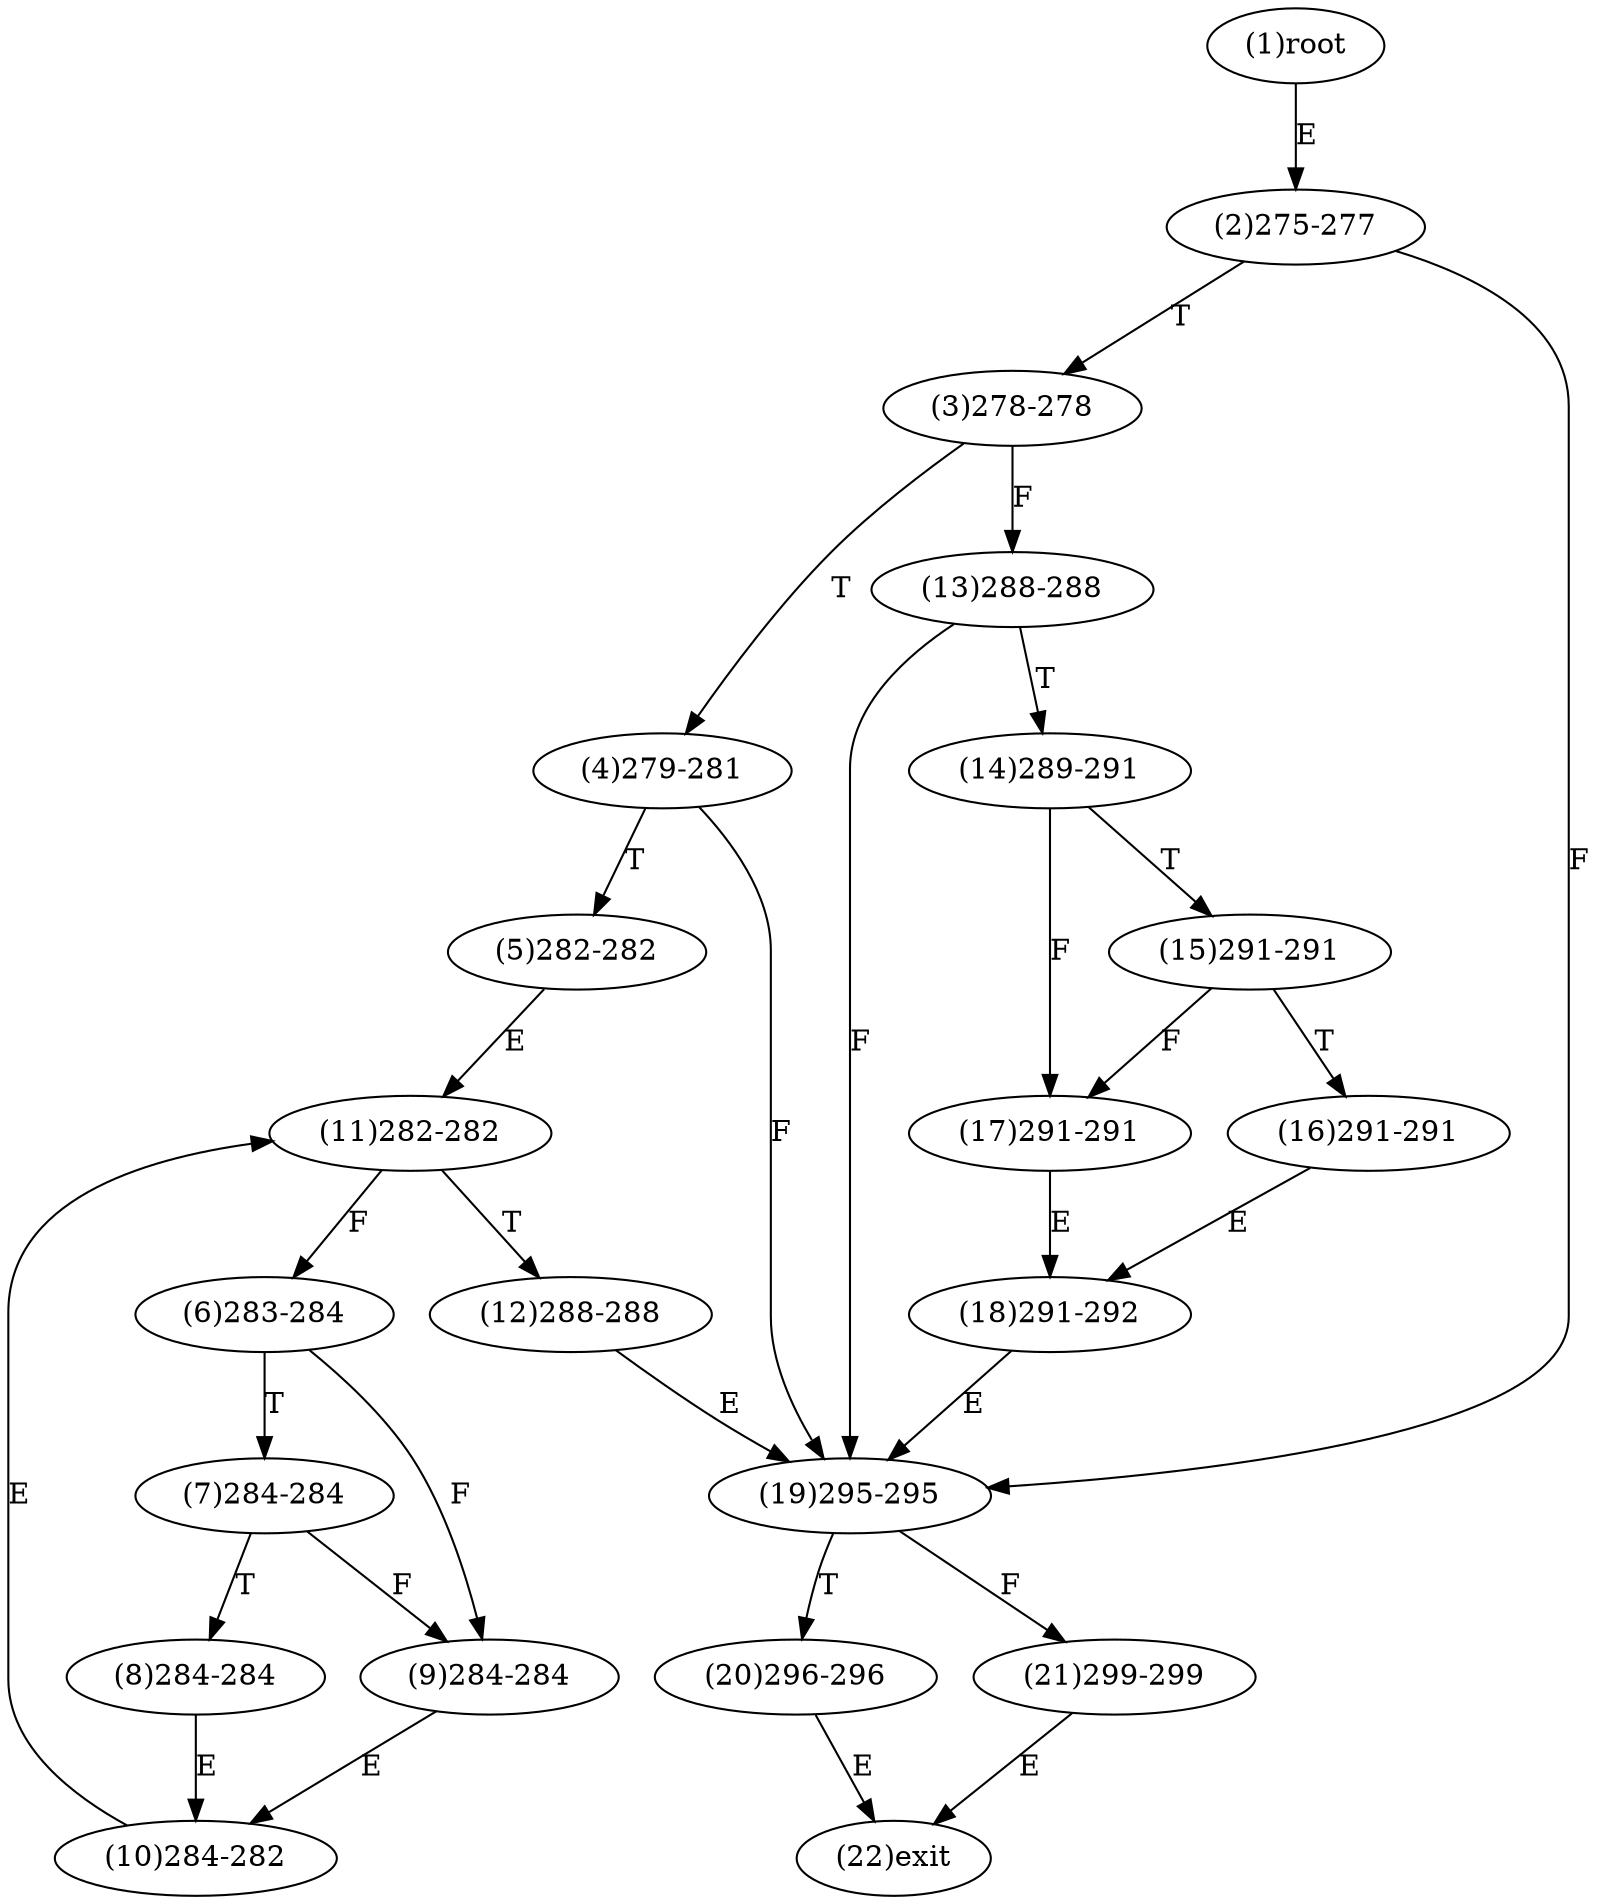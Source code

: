 digraph "" { 
1[ label="(1)root"];
2[ label="(2)275-277"];
3[ label="(3)278-278"];
4[ label="(4)279-281"];
5[ label="(5)282-282"];
6[ label="(6)283-284"];
7[ label="(7)284-284"];
8[ label="(8)284-284"];
9[ label="(9)284-284"];
10[ label="(10)284-282"];
11[ label="(11)282-282"];
12[ label="(12)288-288"];
13[ label="(13)288-288"];
14[ label="(14)289-291"];
15[ label="(15)291-291"];
17[ label="(17)291-291"];
16[ label="(16)291-291"];
19[ label="(19)295-295"];
18[ label="(18)291-292"];
21[ label="(21)299-299"];
20[ label="(20)296-296"];
22[ label="(22)exit"];
1->2[ label="E"];
2->19[ label="F"];
2->3[ label="T"];
3->13[ label="F"];
3->4[ label="T"];
4->19[ label="F"];
4->5[ label="T"];
5->11[ label="E"];
6->9[ label="F"];
6->7[ label="T"];
7->9[ label="F"];
7->8[ label="T"];
8->10[ label="E"];
9->10[ label="E"];
10->11[ label="E"];
11->6[ label="F"];
11->12[ label="T"];
12->19[ label="E"];
13->19[ label="F"];
13->14[ label="T"];
14->17[ label="F"];
14->15[ label="T"];
15->17[ label="F"];
15->16[ label="T"];
16->18[ label="E"];
17->18[ label="E"];
18->19[ label="E"];
19->21[ label="F"];
19->20[ label="T"];
20->22[ label="E"];
21->22[ label="E"];
}